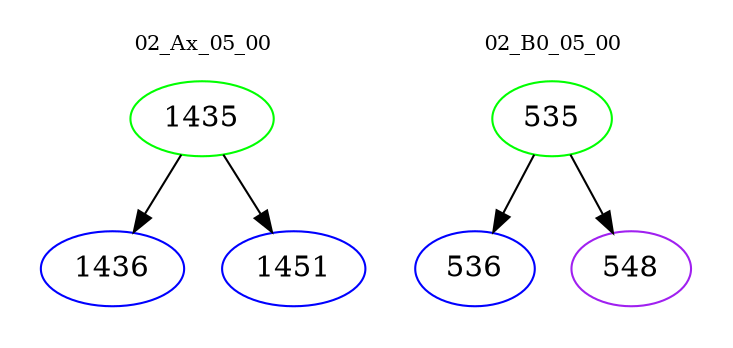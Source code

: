 digraph{
subgraph cluster_0 {
color = white
label = "02_Ax_05_00";
fontsize=10;
T0_1435 [label="1435", color="green"]
T0_1435 -> T0_1436 [color="black"]
T0_1436 [label="1436", color="blue"]
T0_1435 -> T0_1451 [color="black"]
T0_1451 [label="1451", color="blue"]
}
subgraph cluster_1 {
color = white
label = "02_B0_05_00";
fontsize=10;
T1_535 [label="535", color="green"]
T1_535 -> T1_536 [color="black"]
T1_536 [label="536", color="blue"]
T1_535 -> T1_548 [color="black"]
T1_548 [label="548", color="purple"]
}
}
